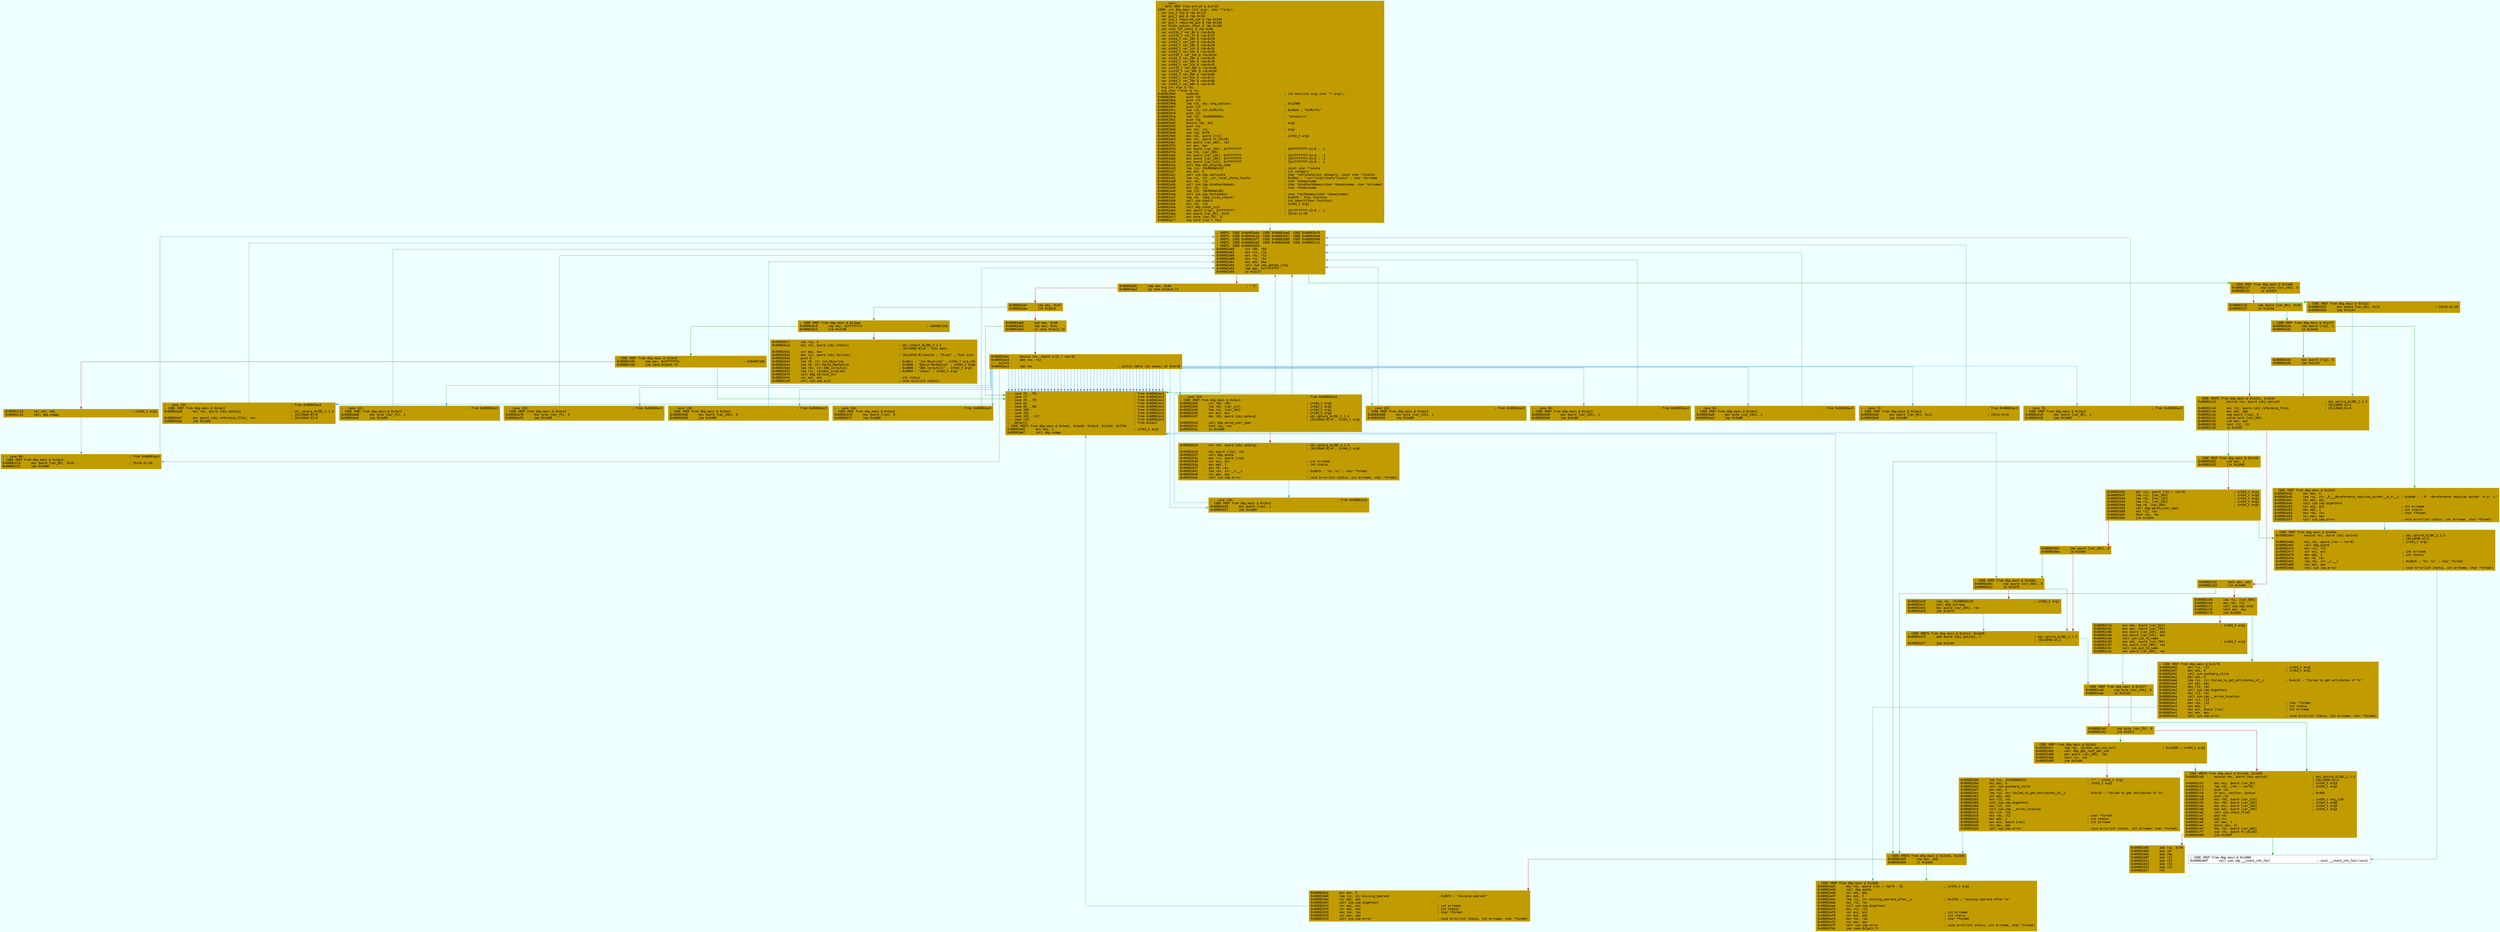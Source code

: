 digraph code {
	graph [bgcolor=azure fontsize=8 fontname="Courier" splines="ortho"];
	node [fillcolor=gray style=filled shape=box];
	edge [arrowhead="normal"];
	"0x000029b0" [URL="dbg.main/0x000029b0", fillcolor="#c19c00",color="#c19c00", fontname="Courier",label="  ;-- main:\l  ; DATA XREF from entry0 @ 0x2f28\l1309: int dbg.main (int argc, char **argv);\l; var uid_t uid @ rbp-0x110\l; var gid_t gid @ rbp-0x10c\l; var uid_t required_uid @ rbp-0x108\l; var gid_t required_gid @ rbp-0x104\l; var Chown_option chopt @ rbp-0x100\l; var stat ref_stats @ rbp-0xd0\l; var uint32_t var_8h @ rsp+0x18\l; var uint32_t var_fh @ rsp+0x1f\l; var int64_t var_10h @ rsp+0x20\l; var int64_t var_14h @ rsp+0x24\l; var int64_t var_18h @ rsp+0x28\l; var int64_t var_1ch @ rsp+0x2c\l; var int64_t var_20h @ rsp+0x30\l; var uint32_t var_24h @ rsp+0x34\l; var int64_t var_28h @ rsp+0x38\l; var int64_t var_30h @ rsp+0x40\l; var int64_t var_31h @ rsp+0x41\l; var uint32_t var_38h @ rsp+0x48\l; var uint32_t var_40h @ rsp+0x50\l; var int64_t var_50h @ rsp+0x60\l; var int64_t var_6ch @ rsp+0x7c\l; var int64_t var_70h @ rsp+0x80\l; var int64_t var_e8h @ rsp+0xf8\l; arg int argc @ rdi\l; arg char **argv @ rsi\l0x000029b0      endbr64                                                ; int main(int argc,char ** argv);\l0x000029b4      push r15\l0x000029b6      push r14\l0x000029b8      lea r14, obj.long_options                              ; 0x12960\l0x000029bf      push r13\l0x000029c1      lea r13, str.HLPRcfhv                                  ; 0xd0e9 ; \"HLPRcfhv\"\l0x000029c8      push r12\l0x000029ca      lea r12, [0x0000d084]                                  ; \"coreutils\"\l0x000029d1      push rbp\l0x000029d2      movsxd rbp, edi                                        ; argc\l0x000029d5      push rbx\l0x000029d6      mov rbx, rsi                                           ; argv\l0x000029d9      sub rsp, 0xf8\l0x000029e0      mov rdi, qword [rsi]                                   ; int64_t arg1\l0x000029e3      mov rax, qword fs:[0x28]\l0x000029ec      mov qword [var_e8h], rax\l0x000029f4      xor eax, eax\l0x000029f6      mov dword [var_10h], 0xffffffff                        ; [0xffffffff:4]=0 ; -1\l0x000029fe      lea r15, [var_20h]\l0x00002a03      mov dword [var_14h], 0xffffffff                        ; [0xffffffff:4]=0 ; -1\l0x00002a0b      mov dword [var_18h], 0xffffffff                        ; [0xffffffff:4]=0 ; -1\l0x00002a13      mov dword [var_1ch], 0xffffffff                        ; [0xffffffff:4]=0 ; -1\l0x00002a1b      call dbg.set_program_name\l0x00002a20      lea rsi, [0x0000e5c9]                                  ; const char *locale\l0x00002a27      mov edi, 6                                             ; int category\l0x00002a2c      call sym.imp.setlocale                                 ; char *setlocale(int category, const char *locale)\l0x00002a31      lea rsi, str._usr_local_share_locale                   ; 0xd0ad ; \"/usr/local/share/locale\" ; char *dirname\l0x00002a38      mov rdi, r12                                           ; char *domainname\l0x00002a3b      call sym.imp.bindtextdomain                            ; char *bindtextdomain(char *domainname, char *dirname)\l0x00002a40      mov rdi, r12                                           ; char *domainname\l0x00002a43      lea r12, [0x0000dc38]\l0x00002a4a      call sym.imp.textdomain                                ; char *textdomain(char *domainname)\l0x00002a4f      lea rdi, [dbg.close_stdout]                            ; 0x44f0 ; func function\l0x00002a56      call sym.atexit                                        ; int atexit(func function)\l0x00002a5b      mov rdi, r15                                           ; int64_t arg1\l0x00002a5e      call dbg.chopt_init\l0x00002a63      mov dword [rsp], 0xffffffff                            ; [0xffffffff:4]=0 ; -1\l0x00002a6a      mov dword [var_8h], 0x10                               ; [0x10:4]=39\l0x00002a72      mov byte [var_fh], 0\l0x00002a77      nop word [rax + rax]\l"]
	"0x00002a80" [URL="dbg.main/0x00002a80", fillcolor="#c19c00",color="#c19c00", fontname="Courier",label="; XREFS: CODE 0x00002ade  CODE 0x00002ae5  CODE 0x00002af5  \l; XREFS: CODE 0x00002b1e  CODE 0x00002b57  CODE 0x00002b68  \l; XREFS: CODE 0x00002b77  CODE 0x00002b85  CODE 0x00002b98  \l; XREFS: CODE 0x00002ba5  CODE 0x00002bb8  CODE 0x00002c22  \l; XREFS: CODE 0x00002d20  \l0x00002a80      xor r8d, r8d\l0x00002a83      mov rcx, r14\l0x00002a86      mov rdx, r13\l0x00002a89      mov rsi, rbx\l0x00002a8c      mov edi, ebp\l0x00002a8e      call sym.imp.getopt_long\l0x00002a93      cmp eax, 0xffffffff\l0x00002a96      je 0x2c27\l"]
	"0x00002a9c" [URL="dbg.main/0x00002a9c", fillcolor="#c19c00",color="#c19c00", fontname="Courier",label="0x00002a9c      cmp eax, 0x84                                          ; \"-l\"\l0x00002aa1      jg case.0x2ac3.73\l"]
	"0x00002aa7" [URL="dbg.main/0x00002aa7", fillcolor="#c19c00",color="#c19c00", fontname="Courier",label="0x00002aa7      cmp eax, 0x47\l0x00002aaa      jle 0x2bc0\l"]
	"0x00002ab0" [URL="dbg.main/0x00002ab0", fillcolor="#c19c00",color="#c19c00", fontname="Courier",label="0x00002ab0      sub eax, 0x48\l0x00002ab3      cmp eax, 0x3c\l0x00002ab6      ja case.0x2ac3.73\l"]
	"0x00002abc" [URL="dbg.main/0x00002abc", fillcolor="#c19c00",color="#c19c00", fontname="Courier",label="0x00002abc      movsxd rax, dword [r12 + rax*4]\l0x00002ac0      add rax, r12\l;-- switch\l0x00002ac3      jmp rax                                                ; switch table (61 cases) at 0xdc38\l"]
	"0x00002ad0" [URL="dbg.main/0x00002ad0", fillcolor="#c19c00",color="#c19c00", fontname="Courier",label=";-- case 132:                                                          ; from 0x00002ac3\l; CODE XREF from dbg.main @ 0x2ac3\l0x00002ad0      mov rax, qword [obj.optarg]                            ; obj.optarg_GLIBC_2.2.5\l                                                                       ; [0x130a0:8]=0\l0x00002ad7      mov qword [obj.reference_file], rax                    ; [0x130e0:8]=0\l0x00002ade      jmp 0x2a80\l"]
	"0x00002ae0" [URL="dbg.main/0x00002ae0", fillcolor="#c19c00",color="#c19c00", fontname="Courier",label=";-- case 131:                                                          ; from 0x00002ac3\l; CODE XREF from dbg.main @ 0x2ac3\l0x00002ae0      mov byte [var_fh], 1\l0x00002ae5      jmp 0x2a80\l"]
	"0x00002af0" [URL="dbg.main/0x00002af0", fillcolor="#c19c00",color="#c19c00", fontname="Courier",label=";-- case 130:                                                          ; from 0x00002ac3\l; CODE XREF from dbg.main @ 0x2ac3\l0x00002af0      mov byte [var_fh], 0\l0x00002af5      jmp 0x2a80\l"]
	"0x00002b00" [URL="dbg.main/0x00002b00", fillcolor="#c19c00",color="#c19c00", fontname="Courier",label=";-- case 129:                                                          ; from 0x00002ac3\l; CODE XREF from dbg.main @ 0x2ac3\l0x00002b00      xor r8d, r8d                                           ; int64_t arg5\l0x00002b03      lea rdx, [var_1ch]                                     ; int64_t arg3\l0x00002b08      lea rsi, [var_18h]                                     ; int64_t arg2\l0x00002b0d      xor ecx, ecx                                           ; int64_t arg4\l0x00002b0f      mov rdi, qword [obj.optarg]                            ; obj.optarg_GLIBC_2.2.5\l                                                                       ; [0x130a0:8]=0 ; int64_t arg1\l0x00002b16      call dbg.parse_user_spec\l0x00002b1b      test rax, rax\l0x00002b1e      je 0x2a80\l"]
	"0x00002b24" [URL="dbg.main/0x00002b24", fillcolor="#c19c00",color="#c19c00", fontname="Courier",label="0x00002b24      mov rdi, qword [obj.optarg]                            ; obj.optarg_GLIBC_2.2.5\l                                                                       ; [0x130a0:8]=0 ; int64_t arg1\l0x00002b2b      mov qword [rsp], rax\l0x00002b2f      call dbg.quote\l0x00002b34      mov rcx, qword [rsp]\l0x00002b38      xor esi, esi                                           ; int errname\l0x00002b3a      mov edi, 1                                             ; int status\l0x00002b3f      mov r8, rax\l0x00002b42      lea rdx, str._s:__s                                    ; 0xd0c5 ; \"%s: %s\" ; char *format\l0x00002b49      xor eax, eax\l0x00002b4b      call sym.imp.error                                     ; void error(int status, int errname, char *format)\l"]
	"0x00002b50" [URL="dbg.main/0x00002b50", fillcolor="#c19c00",color="#c19c00", fontname="Courier",label=";-- case 128:                                                          ; from 0x00002ac3\l; CODE XREF from dbg.main @ 0x2ac3\l0x00002b50      mov dword [rsp], 1\l0x00002b57      jmp 0x2a80\l"]
	"0x00002b60" [URL="dbg.main/0x00002b60", fillcolor="#c19c00",color="#c19c00", fontname="Courier",label=";-- case 118:                                                          ; from 0x00002ac3\l; CODE XREF from dbg.main @ 0x2ac3\l0x00002b60      mov dword [var_20h], 0\l0x00002b68      jmp 0x2a80\l"]
	"0x00002b70" [URL="dbg.main/0x00002b70", fillcolor="#c19c00",color="#c19c00", fontname="Courier",label=";-- case 104:                                                          ; from 0x00002ac3\l; CODE XREF from dbg.main @ 0x2ac3\l0x00002b70      mov dword [rsp], 0\l0x00002b77      jmp 0x2a80\l"]
	"0x00002b80" [URL="dbg.main/0x00002b80", fillcolor="#c19c00",color="#c19c00", fontname="Courier",label=";-- case 102:                                                          ; from 0x00002ac3\l; CODE XREF from dbg.main @ 0x2ac3\l0x00002b80      mov byte [var_31h], 1\l0x00002b85      jmp 0x2a80\l"]
	"0x00002b90" [URL="dbg.main/0x00002b90", fillcolor="#c19c00",color="#c19c00", fontname="Courier",label=";-- case 99:                                                           ; from 0x00002ac3\l; CODE XREF from dbg.main @ 0x2ac3\l0x00002b90      mov dword [var_20h], 1\l0x00002b98      jmp 0x2a80\l"]
	"0x00002ba0" [URL="dbg.main/0x00002ba0", fillcolor="#c19c00",color="#c19c00", fontname="Courier",label=";-- case 82:                                                           ; from 0x00002ac3\l; CODE XREF from dbg.main @ 0x2ac3\l0x00002ba0      mov byte [var_24h], 1\l0x00002ba5      jmp 0x2a80\l"]
	"0x00002bb0" [URL="dbg.main/0x00002bb0", fillcolor="#c19c00",color="#c19c00", fontname="Courier",label=";-- case 72:                                                           ; from 0x00002ac3\l; CODE XREF from dbg.main @ 0x2ac3\l0x00002bb0      mov dword [var_8h], 0x11                               ; [0x11:4]=0\l0x00002bb8      jmp 0x2a80\l"]
	"0x00002bc0" [URL="dbg.main/0x00002bc0", fillcolor="#c19c00",color="#c19c00", fontname="Courier",label="; CODE XREF from dbg.main @ 0x2aaa\l0x00002bc0      cmp eax, 0xffffff7d                                    ; 4294967165\l0x00002bc5      jne 0x2c08\l"]
	"0x00002bc7" [URL="dbg.main/0x00002bc7", fillcolor="#c19c00",color="#c19c00", fontname="Courier",label="0x00002bc7      sub rsp, 8\l0x00002bcb      mov rdi, qword [obj.stdout]                            ; obj.stdout_GLIBC_2.2.5\l                                                                       ; [0x13088:8]=0 ; func main\l0x00002bd2      xor eax, eax\l0x00002bd4      mov rcx, qword [obj.Version]                           ; [0x13010:8]=0xe124 ; \"$\\xe1\" ; func init\l0x00002bdb      push 0\l0x00002bdd      lea r9, str.Jim_Meyering                               ; 0xd0cc ; \"Jim Meyering\" ; int64_t arg_c0h\l0x00002be4      lea r8, str.David_MacKenzie                            ; 0xd0d9 ; \"David MacKenzie\" ; int64_t arg6\l0x00002beb      lea rdx, str.GNU_coreutils                             ; 0xd080 ; \"GNU coreutils\" ; int64_t arg3\l0x00002bf2      lea rsi, [global_program]                              ; 0xd004 ; \"chown\" ; int64_t arg2\l0x00002bf9      call dbg.version_etc\l0x00002bfe      xor edi, edi                                           ; int status\l0x00002c00      call sym.imp.exit                                      ; void exit(int status)\l"]
	"0x00002c08" [URL="dbg.main/0x00002c08", fillcolor="#c19c00",color="#c19c00", fontname="Courier",label="; CODE XREF from dbg.main @ 0x2bc5\l0x00002c08      cmp eax, 0xffffff7e                                    ; 4294967166\l0x00002c0d      jne case.0x2ac3.73\l"]
	"0x00002c13" [URL="dbg.main/0x00002c13", fillcolor="#c19c00",color="#c19c00", fontname="Courier",label="0x00002c13      xor edi, edi                                           ; int64_t arg1\l0x00002c15      call dbg.usage\l"]
	"0x00002c1a" [URL="dbg.main/0x00002c1a", fillcolor="#c19c00",color="#c19c00", fontname="Courier",label=";-- case 80:                                                           ; from 0x00002ac3\l; CODE XREF from dbg.main @ 0x2ac3\l0x00002c1a      mov dword [var_8h], 0x10                               ; [0x10:4]=39\l0x00002c22      jmp 0x2a80\l"]
	"0x00002c27" [URL="dbg.main/0x00002c27", fillcolor="#c19c00",color="#c19c00", fontname="Courier",label="; CODE XREF from dbg.main @ 0x2a96\l0x00002c27      cmp byte [var_24h], 0\l0x00002c2c      je 0x2d25\l"]
	"0x00002c32" [URL="dbg.main/0x00002c32", fillcolor="#c19c00",color="#c19c00", fontname="Courier",label="0x00002c32      cmp dword [var_8h], 0x10\l0x00002c37      je 0x2e2e\l"]
	"0x00002c3d" [URL="dbg.main/0x00002c3d", fillcolor="#c19c00",color="#c19c00", fontname="Courier",label="; CODE XREFS from dbg.main @ 0x2d2d, 0x2e3b\l0x00002c3d      movsxd rax, dword [obj.optind]                         ; obj.optind_GLIBC_2.2.5\l                                                                       ; [0x13090:4]=1\l0x00002c44      mov r12, qword [obj.reference_file]                    ; [0x130e0:8]=0\l0x00002c4b      mov edx, ebp\l0x00002c4d      cmp dword [rsp], 0\l0x00002c51      setne byte [var_30h]\l0x00002c56      sub edx, eax\l0x00002c58      test r12, r12\l0x00002c5b      je 0x2d32\l"]
	"0x00002c61" [URL="dbg.main/0x00002c61", fillcolor="#c19c00",color="#c19c00", fontname="Courier",label="0x00002c61      test edx, edx\l0x00002c63      jle 0x2dd9\l"]
	"0x00002c69" [URL="dbg.main/0x00002c69", fillcolor="#c19c00",color="#c19c00", fontname="Courier",label="0x00002c69      lea rsi, [var_50h]\l0x00002c6e      mov rdi, r12\l0x00002c71      call sym.imp.stat\l0x00002c76      test eax, eax\l0x00002c78      jne 0x2e94\l"]
	"0x00002c7e" [URL="dbg.main/0x00002c7e", fillcolor="#c19c00",color="#c19c00", fontname="Courier",label="0x00002c7e      mov edi, dword [var_6ch]                               ; int64_t arg1\l0x00002c82      mov eax, dword [var_70h]\l0x00002c86      mov dword [var_10h], edi\l0x00002c8a      mov dword [var_14h], eax\l0x00002c8e      call sym.uid_to_name\l0x00002c93      mov edi, dword [var_70h]                               ; int64_t arg1\l0x00002c97      mov qword [var_38h], rax\l0x00002c9c      call sym.gid_to_name\l0x00002ca1      mov qword [var_40h], rax\l"]
	"0x00002ca6" [URL="dbg.main/0x00002ca6", fillcolor="#c19c00",color="#c19c00", fontname="Courier",label="; CODE XREF from dbg.main @ 0x2d77\l0x00002ca6      cmp byte [var_24h], 0\l0x00002cab      je 0x2cb8\l"]
	"0x00002cad" [URL="dbg.main/0x00002cad", fillcolor="#c19c00",color="#c19c00", fontname="Courier",label="0x00002cad      cmp byte [var_fh], 0\l0x00002cb2      jne 0x2d7c\l"]
	"0x00002cb8" [URL="dbg.main/0x00002cb8", fillcolor="#c19c00",color="#c19c00", fontname="Courier",label="; CODE XREFS from dbg.main @ 0x2cab, 0x2d90\l0x00002cb8      movsxd rax, dword [obj.optind]                         ; obj.optind_GLIBC_2.2.5\l                                                                       ; [0x13090:4]=1\l0x00002cbf      mov esi, dword [var_8h]                                ; int64_t arg3\l0x00002cc3      lea rdi, [rbx + rax*8]                                 ; int64_t arg2\l0x00002cc7      push rax\l0x00002cc8      or esi, section..dynsym                                ; 0x400\l0x00002cce      push r15\l0x00002cd0      mov r9d, dword [var_1ch]                               ; int64_t arg_1c0h\l0x00002cd5      mov r8d, dword [var_18h]                               ; int64_t arg6\l0x00002cda      mov ecx, dword [var_14h]                               ; int64_t arg5\l0x00002cde      mov edx, dword [var_10h]                               ; int64_t arg4\l0x00002ce2      call sym.chown_files\l0x00002ce7      pop rdx\l0x00002ce8      pop rcx\l0x00002ce9      xor eax, 1\l0x00002cec      movzx eax, al\l0x00002cef      mov rdx, qword [var_e8h]\l0x00002cf7      sub rdx, qword fs:[0x28]\l0x00002d00      jne 0x2e8f\l"]
	"0x00002d06" [URL="dbg.main/0x00002d06", fillcolor="#c19c00",color="#c19c00", fontname="Courier",label="0x00002d06      add rsp, 0xf8\l0x00002d0d      pop rbx\l0x00002d0e      pop rbp\l0x00002d0f      pop r12\l0x00002d11      pop r13\l0x00002d13      pop r14\l0x00002d15      pop r15\l0x00002d17      ret\l"]
	"0x00002d18" [URL="dbg.main/0x00002d18", fillcolor="#c19c00",color="#c19c00", fontname="Courier",label=";-- case 76:                                                           ; from 0x00002ac3\l; CODE XREF from dbg.main @ 0x2ac3\l0x00002d18      mov dword [var_8h], 2\l0x00002d20      jmp 0x2a80\l"]
	"0x00002d25" [URL="dbg.main/0x00002d25", fillcolor="#c19c00",color="#c19c00", fontname="Courier",label="; CODE XREF from dbg.main @ 0x2c2c\l0x00002d25      mov dword [var_8h], 0x10                               ; [0x10:4]=39\l0x00002d2d      jmp 0x2c3d\l"]
	"0x00002d32" [URL="dbg.main/0x00002d32", fillcolor="#c19c00",color="#c19c00", fontname="Courier",label="; CODE XREF from dbg.main @ 0x2c5b\l0x00002d32      sub edx, 1\l0x00002d35      jle 0x2dd9\l"]
	"0x00002d3b" [URL="dbg.main/0x00002d3b", fillcolor="#c19c00",color="#c19c00", fontname="Courier",label="0x00002d3b      mov rdi, qword [rbx + rax*8]                           ; int64_t arg1\l0x00002d3f      lea rcx, [var_38h]                                     ; int64_t arg4\l0x00002d44      lea rdx, [var_14h]                                     ; int64_t arg3\l0x00002d49      lea rsi, [var_10h]                                     ; int64_t arg2\l0x00002d4e      lea r8, [var_40h]                                      ; int64_t arg5\l0x00002d53      call dbg.parse_user_spec\l0x00002d58      mov r12, rax\l0x00002d5b      test rax, rax\l0x00002d5e      jne 0x2e64\l"]
	"0x00002d64" [URL="dbg.main/0x00002d64", fillcolor="#c19c00",color="#c19c00", fontname="Courier",label="0x00002d64      cmp qword [var_38h], 0\l0x00002d6a      je 0x2e0c\l"]
	"0x00002d70" [URL="dbg.main/0x00002d70", fillcolor="#c19c00",color="#c19c00", fontname="Courier",label="; CODE XREFS from dbg.main @ 0x2e12, 0x2e29\l0x00002d70      add dword [obj.optind], 1                              ; obj.optind_GLIBC_2.2.5\l                                                                       ; [0x13090:4]=1\l0x00002d77      jmp 0x2ca6\l"]
	"0x00002d7c" [URL="dbg.main/0x00002d7c", fillcolor="#c19c00",color="#c19c00", fontname="Courier",label="; CODE XREF from dbg.main @ 0x2cb2\l0x00002d7c      lea rdi, [global_dev_ino_buf]                          ; 0x130d0 ; int64_t arg1\l0x00002d83      call dbg.get_root_dev_ino\l0x00002d88      mov qword [var_28h], rax\l0x00002d8d      test rax, rax\l0x00002d90      jne 0x2cb8\l"]
	"0x00002d96" [URL="dbg.main/0x00002d96", fillcolor="#c19c00",color="#c19c00", fontname="Courier",label="0x00002d96      lea rsi, [0x0000e623]                                  ; \"/\" ; int64_t arg2\l0x00002d9d      mov edi, 4                                             ; int64_t arg1\l0x00002da2      call sym.quotearg_style\l0x00002da7      mov edx, 5\l0x00002dac      lea rsi, str.failed_to_get_attributes_of__s            ; 0xdc18 ; \"failed to get attributes of %s\"\l0x00002db3      xor edi, edi\l0x00002db5      mov r13, rax\l0x00002db8      call sym.imp.dcgettext\l0x00002dbd      mov r12, rax\l0x00002dc0      call sym.imp.__errno_location\l0x00002dc5      mov rcx, r13\l0x00002dc8      mov rdx, r12                                           ; char *format\l0x00002dcb      mov edi, 1                                             ; int status\l0x00002dd0      mov esi, dword [rax]                                   ; int errname\l0x00002dd2      xor eax, eax\l0x00002dd4      call sym.imp.error                                     ; void error(int status, int errname, char *format)\l"]
	"0x00002dd9" [URL="dbg.main/0x00002dd9", fillcolor="#c19c00",color="#c19c00", fontname="Courier",label="; CODE XREFS from dbg.main @ 0x2c63, 0x2d35\l0x00002dd9      cmp eax, ebp\l0x00002ddb      jl 0x2ed3\l"]
	"0x00002de1" [URL="dbg.main/0x00002de1", fillcolor="#c19c00",color="#c19c00", fontname="Courier",label="0x00002de1      mov edx, 5\l0x00002de6      lea rsi, str.missing_operand                           ; 0xd0f2 ; \"missing operand\"\l0x00002ded      xor edi, edi\l0x00002def      call sym.imp.dcgettext\l0x00002df4      xor esi, esi                                           ; int errname\l0x00002df6      xor edi, edi                                           ; int status\l0x00002df8      mov rdx, rax                                           ; char *format\l0x00002dfb      xor eax, eax\l0x00002dfd      call sym.imp.error                                     ; void error(int status, int errname, char *format)\l"]
	"0x00002e02" [URL="dbg.main/0x00002e02", fillcolor="#c19c00",color="#c19c00", fontname="Courier",label=";-- case 73...75:                                                      ; from 0x00002ac3\l;-- case 77:                                                           ; from 0x00002ac3\l;-- case 78...79:                                                      ; from 0x00002ac3\l;-- case 81:                                                           ; from 0x00002ac3\l;-- case 83...98:                                                      ; from 0x00002ac3\l;-- case 100:                                                          ; from 0x00002ac3\l;-- case 101:                                                          ; from 0x00002ac3\l;-- case 105...117:                                                    ; from 0x00002ac3\l;-- case 119:                                                          ; from 0x00002ac3\l;-- default:                                                           ; from 0x2ac3\l; CODE XREFS from dbg.main @ 0x2aa1, 0x2ab6, 0x2ac3, 0x2c0d, 0x2f04\l0x00002e02      mov edi, 1                                             ; int64_t arg1\l0x00002e07      call dbg.usage\l"]
	"0x00002e0c" [URL="dbg.main/0x00002e0c", fillcolor="#c19c00",color="#c19c00", fontname="Courier",label="; CODE XREF from dbg.main @ 0x2d6a\l0x00002e0c      cmp qword [var_40h], 0\l0x00002e12      je 0x2d70\l"]
	"0x00002e18" [URL="dbg.main/0x00002e18", fillcolor="#c19c00",color="#c19c00", fontname="Courier",label="0x00002e18      lea rdi, [0x0000e5c9]                                  ; int64_t arg1\l0x00002e1f      call dbg.xstrdup\l0x00002e24      mov qword [var_38h], rax\l0x00002e29      jmp 0x2d70\l"]
	"0x00002e2e" [URL="dbg.main/0x00002e2e", fillcolor="#c19c00",color="#c19c00", fontname="Courier",label="; CODE XREF from dbg.main @ 0x2c37\l0x00002e2e      cmp dword [rsp], 1\l0x00002e32      je 0x2e40\l"]
	"0x00002e34" [URL="dbg.main/0x00002e34", fillcolor="#c19c00",color="#c19c00", fontname="Courier",label="0x00002e34      mov dword [rsp], 0\l0x00002e3b      jmp 0x2c3d\l"]
	"0x00002e40" [URL="dbg.main/0x00002e40", fillcolor="#c19c00",color="#c19c00", fontname="Courier",label="; CODE XREF from dbg.main @ 0x2e32\l0x00002e40      mov edx, 5\l0x00002e45      lea rsi, str._R___dereference_requires_either__H_or__L ; 0xdbe8 ; \"-R --dereference requires either -H or -L\"\l0x00002e4c      xor edi, edi\l0x00002e4e      call sym.imp.dcgettext\l0x00002e53      xor esi, esi                                           ; int errname\l0x00002e55      mov edi, 1                                             ; int status\l0x00002e5a      mov rdx, rax                                           ; char *format\l0x00002e5d      xor eax, eax\l0x00002e5f      call sym.imp.error                                     ; void error(int status, int errname, char *format)\l"]
	"0x00002e64" [URL="dbg.main/0x00002e64", fillcolor="#c19c00",color="#c19c00", fontname="Courier",label="; CODE XREF from dbg.main @ 0x2d5e\l0x00002e64      movsxd rax, dword [obj.optind]                         ; obj.optind_GLIBC_2.2.5\l                                                                       ; [0x13090:4]=1\l0x00002e6b      mov rdi, qword [rbx + rax*8]                           ; int64_t arg1\l0x00002e6f      call dbg.quote\l0x00002e74      mov rcx, r12\l0x00002e77      xor esi, esi                                           ; int errname\l0x00002e79      mov edi, 1                                             ; int status\l0x00002e7e      mov r8, rax\l0x00002e81      lea rdx, str._s:__s                                    ; 0xd0c5 ; \"%s: %s\" ; char *format\l0x00002e88      xor eax, eax\l0x00002e8a      call sym.imp.error                                     ; void error(int status, int errname, char *format)\l"]
	"0x00002e8f" [URL="dbg.main/0x00002e8f", fillcolor="white",color="#767676", fontname="Courier",label="; CODE XREF from dbg.main @ 0x2d00\l0x00002e8f      call sym.imp.__stack_chk_fail                          ; void __stack_chk_fail(void)\l"]
	"0x00002e94" [URL="dbg.main/0x00002e94", fillcolor="#c19c00",color="#c19c00", fontname="Courier",label="; CODE XREF from dbg.main @ 0x2c78\l0x00002e94      mov rsi, r12                                           ; int64_t arg2\l0x00002e97      mov edi, 4                                             ; int64_t arg1\l0x00002e9c      call sym.quotearg_style\l0x00002ea1      mov edx, 5\l0x00002ea6      lea rsi, str.failed_to_get_attributes_of__s            ; 0xdc18 ; \"failed to get attributes of %s\"\l0x00002ead      xor edi, edi\l0x00002eaf      mov r13, rax\l0x00002eb2      call sym.imp.dcgettext\l0x00002eb7      mov r12, rax\l0x00002eba      call sym.imp.__errno_location\l0x00002ebf      mov rcx, r13\l0x00002ec2      mov rdx, r12                                           ; char *format\l0x00002ec5      mov edi, 1                                             ; int status\l0x00002eca      mov esi, dword [rax]                                   ; int errname\l0x00002ecc      xor eax, eax\l0x00002ece      call sym.imp.error                                     ; void error(int status, int errname, char *format)\l"]
	"0x00002ed3" [URL="dbg.main/0x00002ed3", fillcolor="#c19c00",color="#c19c00", fontname="Courier",label="; CODE XREF from dbg.main @ 0x2ddb\l0x00002ed3      mov rdi, qword [rbx + rbp*8 - 8]                       ; int64_t arg1\l0x00002ed8      call dbg.quote\l0x00002edd      xor edi, edi\l0x00002edf      mov edx, 5\l0x00002ee4      lea rsi, str.missing_operand_after__s                  ; 0xd102 ; \"missing operand after %s\"\l0x00002eeb      mov r12, rax\l0x00002eee      call sym.imp.dcgettext\l0x00002ef3      mov rcx, r12\l0x00002ef6      xor esi, esi                                           ; int errname\l0x00002ef8      xor edi, edi                                           ; int status\l0x00002efa      mov rdx, rax                                           ; char *format\l0x00002efd      xor eax, eax\l0x00002eff      call sym.imp.error                                     ; void error(int status, int errname, char *format)\l0x00002f04      jmp case.0x2ac3.73\l"]
        "0x000029b0" -> "0x00002a80" [color="#3a96dd"];
        "0x00002a80" -> "0x00002c27" [color="#13a10e"];
        "0x00002a80" -> "0x00002a9c" [color="#c50f1f"];
        "0x00002a9c" -> "0x00002e02" [color="#13a10e"];
        "0x00002a9c" -> "0x00002aa7" [color="#c50f1f"];
        "0x00002aa7" -> "0x00002bc0" [color="#13a10e"];
        "0x00002aa7" -> "0x00002ab0" [color="#c50f1f"];
        "0x00002ab0" -> "0x00002e02" [color="#13a10e"];
        "0x00002ab0" -> "0x00002abc" [color="#c50f1f"];
        "0x00002abc" -> "0x00002bb0" [color="#3a96dd"];
        "0x00002abc" -> "0x00002e02" [color="#3a96dd"];
        "0x00002abc" -> "0x00002e02" [color="#3a96dd"];
        "0x00002abc" -> "0x00002e02" [color="#3a96dd"];
        "0x00002abc" -> "0x00002d18" [color="#3a96dd"];
        "0x00002abc" -> "0x00002e02" [color="#3a96dd"];
        "0x00002abc" -> "0x00002e02" [color="#3a96dd"];
        "0x00002abc" -> "0x00002e02" [color="#3a96dd"];
        "0x00002abc" -> "0x00002c1a" [color="#3a96dd"];
        "0x00002abc" -> "0x00002e02" [color="#3a96dd"];
        "0x00002abc" -> "0x00002ba0" [color="#3a96dd"];
        "0x00002abc" -> "0x00002e02" [color="#3a96dd"];
        "0x00002abc" -> "0x00002e02" [color="#3a96dd"];
        "0x00002abc" -> "0x00002e02" [color="#3a96dd"];
        "0x00002abc" -> "0x00002e02" [color="#3a96dd"];
        "0x00002abc" -> "0x00002e02" [color="#3a96dd"];
        "0x00002abc" -> "0x00002e02" [color="#3a96dd"];
        "0x00002abc" -> "0x00002e02" [color="#3a96dd"];
        "0x00002abc" -> "0x00002e02" [color="#3a96dd"];
        "0x00002abc" -> "0x00002e02" [color="#3a96dd"];
        "0x00002abc" -> "0x00002e02" [color="#3a96dd"];
        "0x00002abc" -> "0x00002e02" [color="#3a96dd"];
        "0x00002abc" -> "0x00002e02" [color="#3a96dd"];
        "0x00002abc" -> "0x00002e02" [color="#3a96dd"];
        "0x00002abc" -> "0x00002e02" [color="#3a96dd"];
        "0x00002abc" -> "0x00002e02" [color="#3a96dd"];
        "0x00002abc" -> "0x00002e02" [color="#3a96dd"];
        "0x00002abc" -> "0x00002b90" [color="#3a96dd"];
        "0x00002abc" -> "0x00002e02" [color="#3a96dd"];
        "0x00002abc" -> "0x00002e02" [color="#3a96dd"];
        "0x00002abc" -> "0x00002b80" [color="#3a96dd"];
        "0x00002abc" -> "0x00002e02" [color="#3a96dd"];
        "0x00002abc" -> "0x00002b70" [color="#3a96dd"];
        "0x00002abc" -> "0x00002e02" [color="#3a96dd"];
        "0x00002abc" -> "0x00002e02" [color="#3a96dd"];
        "0x00002abc" -> "0x00002e02" [color="#3a96dd"];
        "0x00002abc" -> "0x00002e02" [color="#3a96dd"];
        "0x00002abc" -> "0x00002e02" [color="#3a96dd"];
        "0x00002abc" -> "0x00002e02" [color="#3a96dd"];
        "0x00002abc" -> "0x00002e02" [color="#3a96dd"];
        "0x00002abc" -> "0x00002e02" [color="#3a96dd"];
        "0x00002abc" -> "0x00002e02" [color="#3a96dd"];
        "0x00002abc" -> "0x00002e02" [color="#3a96dd"];
        "0x00002abc" -> "0x00002e02" [color="#3a96dd"];
        "0x00002abc" -> "0x00002e02" [color="#3a96dd"];
        "0x00002abc" -> "0x00002e02" [color="#3a96dd"];
        "0x00002abc" -> "0x00002b60" [color="#3a96dd"];
        "0x00002abc" -> "0x00002e02" [color="#3a96dd"];
        "0x00002abc" -> "0x00002e02" [color="#3a96dd"];
        "0x00002abc" -> "0x00002e02" [color="#3a96dd"];
        "0x00002abc" -> "0x00002e02" [color="#3a96dd"];
        "0x00002abc" -> "0x00002e02" [color="#3a96dd"];
        "0x00002abc" -> "0x00002e02" [color="#3a96dd"];
        "0x00002abc" -> "0x00002e02" [color="#3a96dd"];
        "0x00002abc" -> "0x00002e02" [color="#3a96dd"];
        "0x00002abc" -> "0x00002e02" [color="#3a96dd"];
        "0x00002abc" -> "0x00002b50" [color="#3a96dd"];
        "0x00002abc" -> "0x00002b00" [color="#3a96dd"];
        "0x00002abc" -> "0x00002af0" [color="#3a96dd"];
        "0x00002abc" -> "0x00002ae0" [color="#3a96dd"];
        "0x00002abc" -> "0x00002ad0" [color="#3a96dd"];
        "0x00002ad0" -> "0x00002a80" [color="#3a96dd"];
        "0x00002ae0" -> "0x00002a80" [color="#3a96dd"];
        "0x00002af0" -> "0x00002a80" [color="#3a96dd"];
        "0x00002b00" -> "0x00002a80" [color="#13a10e"];
        "0x00002b00" -> "0x00002b24" [color="#c50f1f"];
        "0x00002b24" -> "0x00002b50" [color="#3a96dd"];
        "0x00002b50" -> "0x00002a80" [color="#3a96dd"];
        "0x00002b60" -> "0x00002a80" [color="#3a96dd"];
        "0x00002b70" -> "0x00002a80" [color="#3a96dd"];
        "0x00002b80" -> "0x00002a80" [color="#3a96dd"];
        "0x00002b90" -> "0x00002a80" [color="#3a96dd"];
        "0x00002ba0" -> "0x00002a80" [color="#3a96dd"];
        "0x00002bb0" -> "0x00002a80" [color="#3a96dd"];
        "0x00002bc0" -> "0x00002c08" [color="#13a10e"];
        "0x00002bc0" -> "0x00002bc7" [color="#c50f1f"];
        "0x00002c08" -> "0x00002e02" [color="#13a10e"];
        "0x00002c08" -> "0x00002c13" [color="#c50f1f"];
        "0x00002c13" -> "0x00002c1a" [color="#3a96dd"];
        "0x00002c1a" -> "0x00002a80" [color="#3a96dd"];
        "0x00002c27" -> "0x00002d25" [color="#13a10e"];
        "0x00002c27" -> "0x00002c32" [color="#c50f1f"];
        "0x00002c32" -> "0x00002e2e" [color="#13a10e"];
        "0x00002c32" -> "0x00002c3d" [color="#c50f1f"];
        "0x00002c3d" -> "0x00002d32" [color="#13a10e"];
        "0x00002c3d" -> "0x00002c61" [color="#c50f1f"];
        "0x00002c61" -> "0x00002dd9" [color="#13a10e"];
        "0x00002c61" -> "0x00002c69" [color="#c50f1f"];
        "0x00002c69" -> "0x00002e94" [color="#13a10e"];
        "0x00002c69" -> "0x00002c7e" [color="#c50f1f"];
        "0x00002c7e" -> "0x00002ca6" [color="#3a96dd"];
        "0x00002ca6" -> "0x00002cb8" [color="#13a10e"];
        "0x00002ca6" -> "0x00002cad" [color="#c50f1f"];
        "0x00002cad" -> "0x00002d7c" [color="#13a10e"];
        "0x00002cad" -> "0x00002cb8" [color="#c50f1f"];
        "0x00002cb8" -> "0x00002e8f" [color="#13a10e"];
        "0x00002cb8" -> "0x00002d06" [color="#c50f1f"];
        "0x00002d18" -> "0x00002a80" [color="#3a96dd"];
        "0x00002d25" -> "0x00002c3d" [color="#3a96dd"];
        "0x00002d32" -> "0x00002dd9" [color="#13a10e"];
        "0x00002d32" -> "0x00002d3b" [color="#c50f1f"];
        "0x00002d3b" -> "0x00002e64" [color="#13a10e"];
        "0x00002d3b" -> "0x00002d64" [color="#c50f1f"];
        "0x00002d64" -> "0x00002e0c" [color="#13a10e"];
        "0x00002d64" -> "0x00002d70" [color="#c50f1f"];
        "0x00002d70" -> "0x00002ca6" [color="#3a96dd"];
        "0x00002d7c" -> "0x00002cb8" [color="#13a10e"];
        "0x00002d7c" -> "0x00002d96" [color="#c50f1f"];
        "0x00002d96" -> "0x00002dd9" [color="#3a96dd"];
        "0x00002dd9" -> "0x00002ed3" [color="#13a10e"];
        "0x00002dd9" -> "0x00002de1" [color="#c50f1f"];
        "0x00002de1" -> "0x00002e02" [color="#3a96dd"];
        "0x00002e02" -> "0x00002e0c" [color="#3a96dd"];
        "0x00002e0c" -> "0x00002d70" [color="#13a10e"];
        "0x00002e0c" -> "0x00002e18" [color="#c50f1f"];
        "0x00002e18" -> "0x00002d70" [color="#3a96dd"];
        "0x00002e2e" -> "0x00002e40" [color="#13a10e"];
        "0x00002e2e" -> "0x00002e34" [color="#c50f1f"];
        "0x00002e34" -> "0x00002c3d" [color="#3a96dd"];
        "0x00002e40" -> "0x00002e64" [color="#3a96dd"];
        "0x00002e64" -> "0x00002e8f" [color="#3a96dd"];
        "0x00002e94" -> "0x00002ed3" [color="#3a96dd"];
        "0x00002ed3" -> "0x00002e02" [color="#3a96dd"];
}
